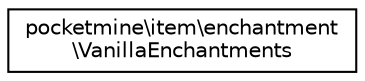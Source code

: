 digraph "Graphical Class Hierarchy"
{
 // INTERACTIVE_SVG=YES
 // LATEX_PDF_SIZE
  edge [fontname="Helvetica",fontsize="10",labelfontname="Helvetica",labelfontsize="10"];
  node [fontname="Helvetica",fontsize="10",shape=record];
  rankdir="LR";
  Node0 [label="pocketmine\\item\\enchantment\l\\VanillaEnchantments",height=0.2,width=0.4,color="black", fillcolor="white", style="filled",URL="$d3/dfc/classpocketmine_1_1item_1_1enchantment_1_1_vanilla_enchantments.html",tooltip=" "];
}
